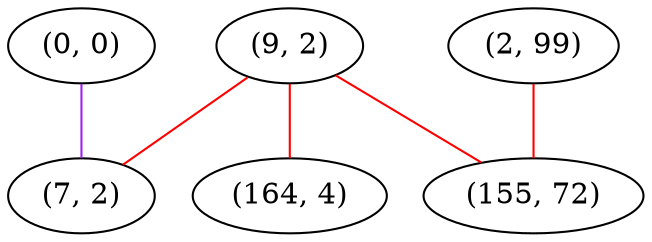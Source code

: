graph "" {
"(0, 0)";
"(9, 2)";
"(164, 4)";
"(2, 99)";
"(155, 72)";
"(7, 2)";
"(0, 0)" -- "(7, 2)"  [color=purple, key=0, weight=4];
"(9, 2)" -- "(155, 72)"  [color=red, key=0, weight=1];
"(9, 2)" -- "(164, 4)"  [color=red, key=0, weight=1];
"(9, 2)" -- "(7, 2)"  [color=red, key=0, weight=1];
"(2, 99)" -- "(155, 72)"  [color=red, key=0, weight=1];
}
